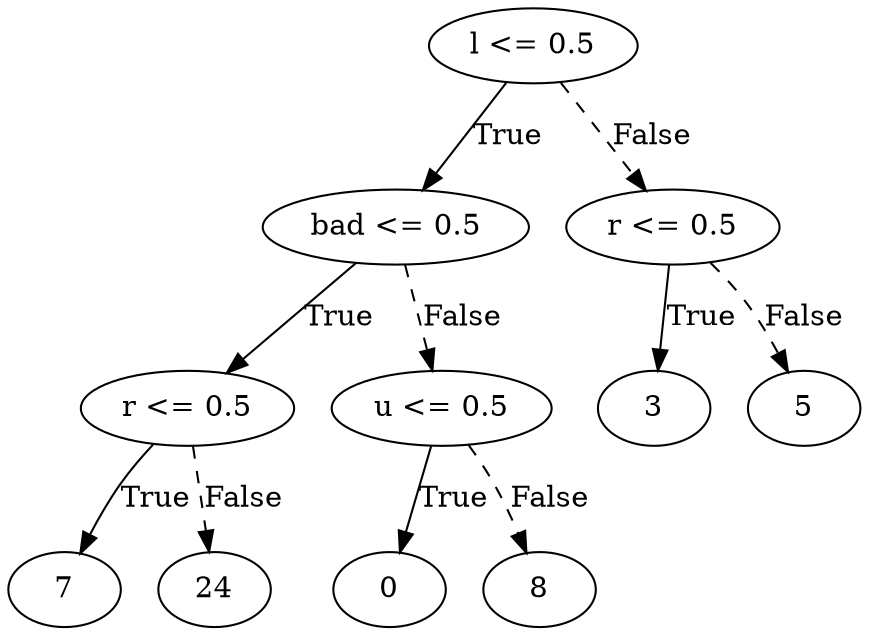 digraph {
0 [label="l <= 0.5"];
1 [label="bad <= 0.5"];
2 [label="r <= 0.5"];
3 [label="7"];
2 -> 3 [label="True"];
4 [label="24"];
2 -> 4 [style="dashed", label="False"];
1 -> 2 [label="True"];
5 [label="u <= 0.5"];
6 [label="0"];
5 -> 6 [label="True"];
7 [label="8"];
5 -> 7 [style="dashed", label="False"];
1 -> 5 [style="dashed", label="False"];
0 -> 1 [label="True"];
8 [label="r <= 0.5"];
9 [label="3"];
8 -> 9 [label="True"];
10 [label="5"];
8 -> 10 [style="dashed", label="False"];
0 -> 8 [style="dashed", label="False"];

}